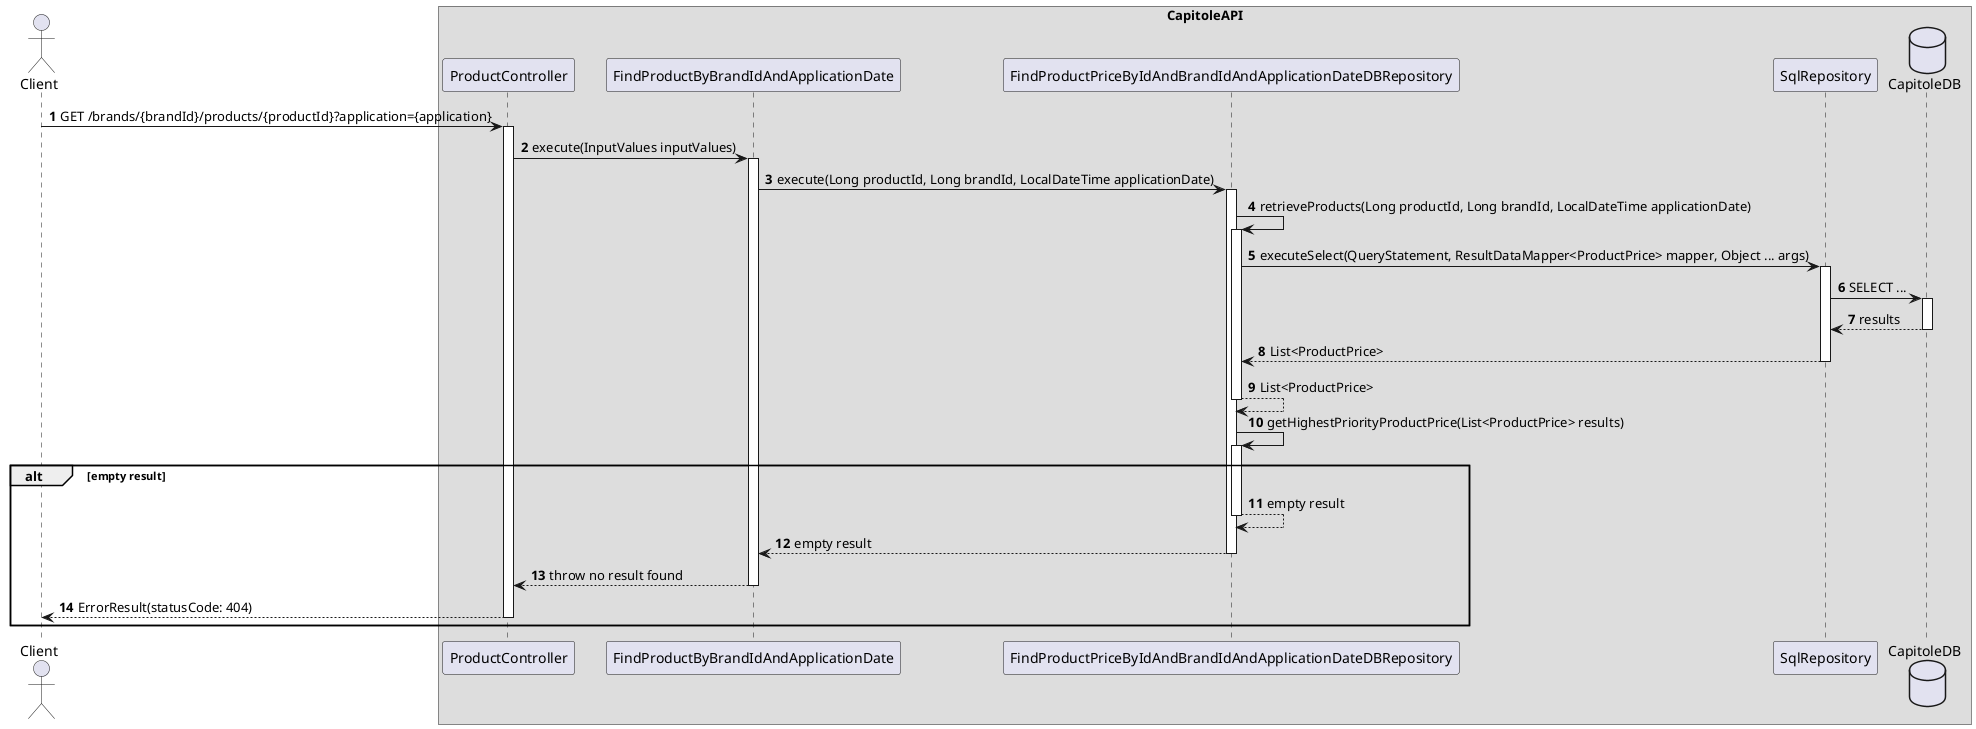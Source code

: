 @startuml GET-product_price-404-not_found
autonumber

actor Client

box CapitoleAPI
    participant ProductController
    participant FindProductByBrandIdAndApplicationDate
    participant FindProductPriceByIdAndBrandIdAndApplicationDateDBRepository
    participant SqlRepository
    database CapitoleDB
end box

Client -> ProductController: GET /brands/{brandId}/products/{productId}?application={application}
activate ProductController
    ProductController -> FindProductByBrandIdAndApplicationDate: execute(InputValues inputValues)
    activate FindProductByBrandIdAndApplicationDate
        FindProductByBrandIdAndApplicationDate -> FindProductPriceByIdAndBrandIdAndApplicationDateDBRepository: execute(Long productId, Long brandId, LocalDateTime applicationDate)
        activate FindProductPriceByIdAndBrandIdAndApplicationDateDBRepository
            FindProductPriceByIdAndBrandIdAndApplicationDateDBRepository -> FindProductPriceByIdAndBrandIdAndApplicationDateDBRepository: retrieveProducts(Long productId, Long brandId, LocalDateTime applicationDate)
            activate FindProductPriceByIdAndBrandIdAndApplicationDateDBRepository
                FindProductPriceByIdAndBrandIdAndApplicationDateDBRepository -> SqlRepository: executeSelect(QueryStatement, ResultDataMapper<ProductPrice> mapper, Object ... args)
                activate SqlRepository
                    SqlRepository -> CapitoleDB: SELECT ...
                        activate CapitoleDB
                        return results
                return List<ProductPrice>
            return List<ProductPrice>

            FindProductPriceByIdAndBrandIdAndApplicationDateDBRepository -> FindProductPriceByIdAndBrandIdAndApplicationDateDBRepository: getHighestPriorityProductPrice(List<ProductPrice> results)
                activate FindProductPriceByIdAndBrandIdAndApplicationDateDBRepository
alt empty result
                return empty result
        return empty result

    return throw no result found
return ErrorResult(statusCode: 404)
end
@enduml